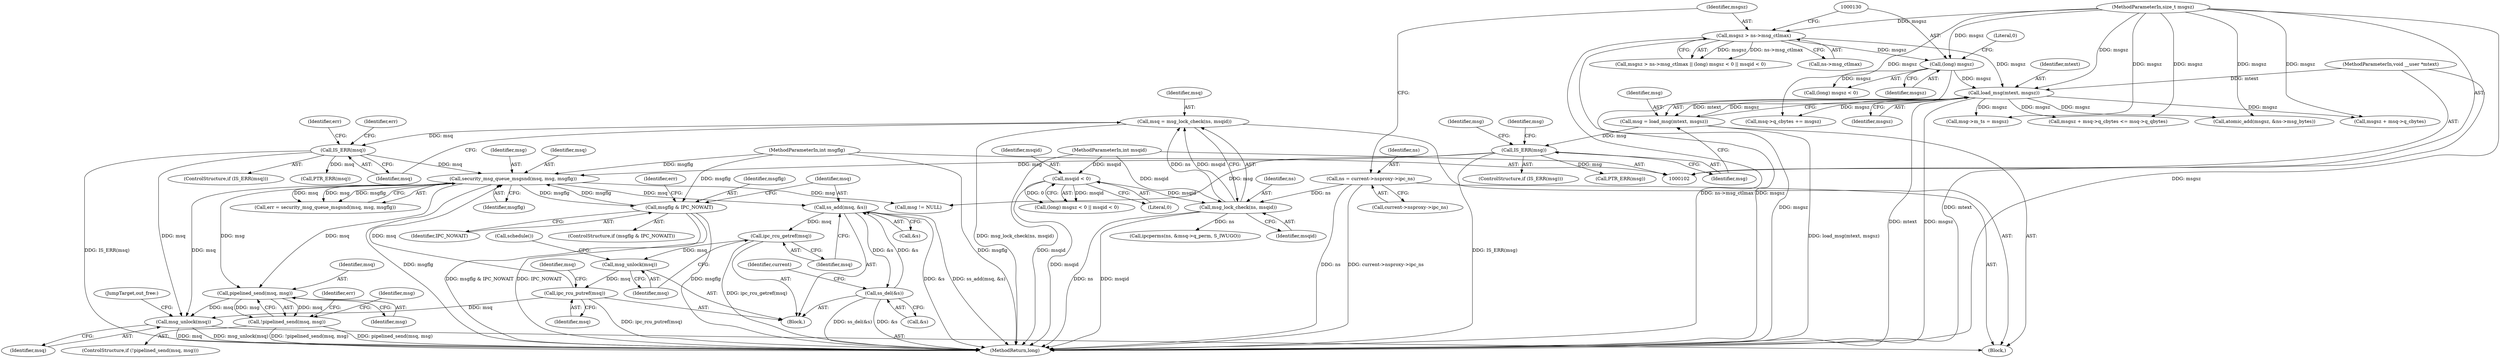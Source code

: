 digraph "1_linux_6062a8dc0517bce23e3c2f7d2fea5e22411269a3@API" {
"1000291" [label="(Call,pipelined_send(msq, msg))"];
"1000199" [label="(Call,security_msg_queue_msgsnd(msq, msg, msgflg))"];
"1000252" [label="(Call,ipc_rcu_putref(msq))"];
"1000244" [label="(Call,msg_unlock(msq))"];
"1000242" [label="(Call,ipc_rcu_getref(msq))"];
"1000238" [label="(Call,ss_add(msq, &s))"];
"1000266" [label="(Call,ss_del(&s))"];
"1000173" [label="(Call,IS_ERR(msq))"];
"1000167" [label="(Call,msq = msg_lock_check(ns, msqid))"];
"1000169" [label="(Call,msg_lock_check(ns, msqid))"];
"1000113" [label="(Call,ns = current->nsproxy->ipc_ns)"];
"1000133" [label="(Call,msqid < 0)"];
"1000103" [label="(MethodParameterIn,int msqid)"];
"1000152" [label="(Call,IS_ERR(msg))"];
"1000146" [label="(Call,msg = load_msg(mtext, msgsz))"];
"1000148" [label="(Call,load_msg(mtext, msgsz))"];
"1000105" [label="(MethodParameterIn,void __user *mtext)"];
"1000122" [label="(Call,msgsz > ns->msg_ctlmax)"];
"1000106" [label="(MethodParameterIn,size_t msgsz)"];
"1000129" [label="(Call,(long) msgsz)"];
"1000229" [label="(Call,msgflg & IPC_NOWAIT)"];
"1000107" [label="(MethodParameterIn,int msgflg)"];
"1000290" [label="(Call,!pipelined_send(msq, msg))"];
"1000331" [label="(Call,msg_unlock(msq))"];
"1000172" [label="(ControlStructure,if (IS_ERR(msq)))"];
"1000178" [label="(Call,PTR_ERR(msq))"];
"1000113" [label="(Call,ns = current->nsproxy->ipc_ns)"];
"1000132" [label="(Literal,0)"];
"1000234" [label="(Identifier,err)"];
"1000103" [label="(MethodParameterIn,int msqid)"];
"1000105" [label="(MethodParameterIn,void __user *mtext)"];
"1000162" [label="(Call,msg->m_ts = msgsz)"];
"1000242" [label="(Call,ipc_rcu_getref(msq))"];
"1000271" [label="(Identifier,current)"];
"1000122" [label="(Call,msgsz > ns->msg_ctlmax)"];
"1000131" [label="(Identifier,msgsz)"];
"1000150" [label="(Identifier,msgsz)"];
"1000253" [label="(Identifier,msq)"];
"1000182" [label="(Block,)"];
"1000152" [label="(Call,IS_ERR(msg))"];
"1000246" [label="(Call,schedule())"];
"1000243" [label="(Identifier,msq)"];
"1000240" [label="(Call,&s)"];
"1000331" [label="(Call,msg_unlock(msq))"];
"1000289" [label="(ControlStructure,if (!pipelined_send(msq, msg)))"];
"1000121" [label="(Call,msgsz > ns->msg_ctlmax || (long) msgsz < 0 || msqid < 0)"];
"1000342" [label="(MethodReturn,long)"];
"1000151" [label="(ControlStructure,if (IS_ERR(msg)))"];
"1000313" [label="(Call,atomic_add(msgsz, &ns->msg_bytes))"];
"1000148" [label="(Call,load_msg(mtext, msgsz))"];
"1000107" [label="(MethodParameterIn,int msgflg)"];
"1000147" [label="(Identifier,msg)"];
"1000239" [label="(Identifier,msq)"];
"1000177" [label="(Identifier,err)"];
"1000106" [label="(MethodParameterIn,size_t msgsz)"];
"1000146" [label="(Call,msg = load_msg(mtext, msgsz))"];
"1000168" [label="(Identifier,msq)"];
"1000115" [label="(Call,current->nsproxy->ipc_ns)"];
"1000304" [label="(Call,msq->q_cbytes += msgsz)"];
"1000156" [label="(Identifier,msg)"];
"1000133" [label="(Call,msqid < 0)"];
"1000149" [label="(Identifier,mtext)"];
"1000267" [label="(Call,&s)"];
"1000155" [label="(Call,PTR_ERR(msg))"];
"1000108" [label="(Block,)"];
"1000332" [label="(Identifier,msq)"];
"1000333" [label="(JumpTarget,out_free:)"];
"1000153" [label="(Identifier,msg)"];
"1000228" [label="(ControlStructure,if (msgflg & IPC_NOWAIT))"];
"1000230" [label="(Identifier,msgflg)"];
"1000124" [label="(Call,ns->msg_ctlmax)"];
"1000292" [label="(Identifier,msq)"];
"1000335" [label="(Call,msg != NULL)"];
"1000245" [label="(Identifier,msq)"];
"1000171" [label="(Identifier,msqid)"];
"1000266" [label="(Call,ss_del(&s))"];
"1000325" [label="(Identifier,err)"];
"1000129" [label="(Call,(long) msgsz)"];
"1000238" [label="(Call,ss_add(msq, &s))"];
"1000135" [label="(Literal,0)"];
"1000200" [label="(Identifier,msq)"];
"1000209" [label="(Call,msgsz + msq->q_cbytes)"];
"1000197" [label="(Call,err = security_msg_queue_msgsnd(msq, msg, msgflg))"];
"1000244" [label="(Call,msg_unlock(msq))"];
"1000229" [label="(Call,msgflg & IPC_NOWAIT)"];
"1000170" [label="(Identifier,ns)"];
"1000293" [label="(Identifier,msg)"];
"1000128" [label="(Call,(long) msgsz < 0)"];
"1000208" [label="(Call,msgsz + msq->q_cbytes <= msq->q_qbytes)"];
"1000185" [label="(Identifier,err)"];
"1000290" [label="(Call,!pipelined_send(msq, msg))"];
"1000114" [label="(Identifier,ns)"];
"1000231" [label="(Identifier,IPC_NOWAIT)"];
"1000201" [label="(Identifier,msg)"];
"1000291" [label="(Call,pipelined_send(msq, msg))"];
"1000298" [label="(Identifier,msg)"];
"1000202" [label="(Identifier,msgflg)"];
"1000169" [label="(Call,msg_lock_check(ns, msqid))"];
"1000199" [label="(Call,security_msg_queue_msgsnd(msq, msg, msgflg))"];
"1000174" [label="(Identifier,msq)"];
"1000159" [label="(Identifier,msg)"];
"1000127" [label="(Call,(long) msgsz < 0 || msqid < 0)"];
"1000252" [label="(Call,ipc_rcu_putref(msq))"];
"1000123" [label="(Identifier,msgsz)"];
"1000257" [label="(Identifier,msq)"];
"1000189" [label="(Call,ipcperms(ns, &msq->q_perm, S_IWUGO))"];
"1000173" [label="(Call,IS_ERR(msq))"];
"1000167" [label="(Call,msq = msg_lock_check(ns, msqid))"];
"1000134" [label="(Identifier,msqid)"];
"1000291" -> "1000290"  [label="AST: "];
"1000291" -> "1000293"  [label="CFG: "];
"1000292" -> "1000291"  [label="AST: "];
"1000293" -> "1000291"  [label="AST: "];
"1000290" -> "1000291"  [label="CFG: "];
"1000291" -> "1000290"  [label="DDG: msq"];
"1000291" -> "1000290"  [label="DDG: msg"];
"1000199" -> "1000291"  [label="DDG: msq"];
"1000199" -> "1000291"  [label="DDG: msg"];
"1000291" -> "1000331"  [label="DDG: msq"];
"1000199" -> "1000197"  [label="AST: "];
"1000199" -> "1000202"  [label="CFG: "];
"1000200" -> "1000199"  [label="AST: "];
"1000201" -> "1000199"  [label="AST: "];
"1000202" -> "1000199"  [label="AST: "];
"1000197" -> "1000199"  [label="CFG: "];
"1000199" -> "1000342"  [label="DDG: msgflg"];
"1000199" -> "1000197"  [label="DDG: msq"];
"1000199" -> "1000197"  [label="DDG: msg"];
"1000199" -> "1000197"  [label="DDG: msgflg"];
"1000252" -> "1000199"  [label="DDG: msq"];
"1000173" -> "1000199"  [label="DDG: msq"];
"1000152" -> "1000199"  [label="DDG: msg"];
"1000229" -> "1000199"  [label="DDG: msgflg"];
"1000107" -> "1000199"  [label="DDG: msgflg"];
"1000199" -> "1000229"  [label="DDG: msgflg"];
"1000199" -> "1000238"  [label="DDG: msq"];
"1000199" -> "1000331"  [label="DDG: msq"];
"1000199" -> "1000335"  [label="DDG: msg"];
"1000252" -> "1000182"  [label="AST: "];
"1000252" -> "1000253"  [label="CFG: "];
"1000253" -> "1000252"  [label="AST: "];
"1000257" -> "1000252"  [label="CFG: "];
"1000252" -> "1000342"  [label="DDG: ipc_rcu_putref(msq)"];
"1000244" -> "1000252"  [label="DDG: msq"];
"1000252" -> "1000331"  [label="DDG: msq"];
"1000244" -> "1000182"  [label="AST: "];
"1000244" -> "1000245"  [label="CFG: "];
"1000245" -> "1000244"  [label="AST: "];
"1000246" -> "1000244"  [label="CFG: "];
"1000242" -> "1000244"  [label="DDG: msq"];
"1000242" -> "1000182"  [label="AST: "];
"1000242" -> "1000243"  [label="CFG: "];
"1000243" -> "1000242"  [label="AST: "];
"1000245" -> "1000242"  [label="CFG: "];
"1000242" -> "1000342"  [label="DDG: ipc_rcu_getref(msq)"];
"1000238" -> "1000242"  [label="DDG: msq"];
"1000238" -> "1000182"  [label="AST: "];
"1000238" -> "1000240"  [label="CFG: "];
"1000239" -> "1000238"  [label="AST: "];
"1000240" -> "1000238"  [label="AST: "];
"1000243" -> "1000238"  [label="CFG: "];
"1000238" -> "1000342"  [label="DDG: &s"];
"1000238" -> "1000342"  [label="DDG: ss_add(msq, &s)"];
"1000266" -> "1000238"  [label="DDG: &s"];
"1000238" -> "1000266"  [label="DDG: &s"];
"1000266" -> "1000182"  [label="AST: "];
"1000266" -> "1000267"  [label="CFG: "];
"1000267" -> "1000266"  [label="AST: "];
"1000271" -> "1000266"  [label="CFG: "];
"1000266" -> "1000342"  [label="DDG: &s"];
"1000266" -> "1000342"  [label="DDG: ss_del(&s)"];
"1000173" -> "1000172"  [label="AST: "];
"1000173" -> "1000174"  [label="CFG: "];
"1000174" -> "1000173"  [label="AST: "];
"1000177" -> "1000173"  [label="CFG: "];
"1000185" -> "1000173"  [label="CFG: "];
"1000173" -> "1000342"  [label="DDG: IS_ERR(msq)"];
"1000167" -> "1000173"  [label="DDG: msq"];
"1000173" -> "1000178"  [label="DDG: msq"];
"1000173" -> "1000331"  [label="DDG: msq"];
"1000167" -> "1000108"  [label="AST: "];
"1000167" -> "1000169"  [label="CFG: "];
"1000168" -> "1000167"  [label="AST: "];
"1000169" -> "1000167"  [label="AST: "];
"1000174" -> "1000167"  [label="CFG: "];
"1000167" -> "1000342"  [label="DDG: msg_lock_check(ns, msqid)"];
"1000169" -> "1000167"  [label="DDG: ns"];
"1000169" -> "1000167"  [label="DDG: msqid"];
"1000169" -> "1000171"  [label="CFG: "];
"1000170" -> "1000169"  [label="AST: "];
"1000171" -> "1000169"  [label="AST: "];
"1000169" -> "1000342"  [label="DDG: msqid"];
"1000169" -> "1000342"  [label="DDG: ns"];
"1000113" -> "1000169"  [label="DDG: ns"];
"1000133" -> "1000169"  [label="DDG: msqid"];
"1000103" -> "1000169"  [label="DDG: msqid"];
"1000169" -> "1000189"  [label="DDG: ns"];
"1000113" -> "1000108"  [label="AST: "];
"1000113" -> "1000115"  [label="CFG: "];
"1000114" -> "1000113"  [label="AST: "];
"1000115" -> "1000113"  [label="AST: "];
"1000123" -> "1000113"  [label="CFG: "];
"1000113" -> "1000342"  [label="DDG: ns"];
"1000113" -> "1000342"  [label="DDG: current->nsproxy->ipc_ns"];
"1000133" -> "1000127"  [label="AST: "];
"1000133" -> "1000135"  [label="CFG: "];
"1000134" -> "1000133"  [label="AST: "];
"1000135" -> "1000133"  [label="AST: "];
"1000127" -> "1000133"  [label="CFG: "];
"1000133" -> "1000342"  [label="DDG: msqid"];
"1000133" -> "1000127"  [label="DDG: msqid"];
"1000133" -> "1000127"  [label="DDG: 0"];
"1000103" -> "1000133"  [label="DDG: msqid"];
"1000103" -> "1000102"  [label="AST: "];
"1000103" -> "1000342"  [label="DDG: msqid"];
"1000152" -> "1000151"  [label="AST: "];
"1000152" -> "1000153"  [label="CFG: "];
"1000153" -> "1000152"  [label="AST: "];
"1000156" -> "1000152"  [label="CFG: "];
"1000159" -> "1000152"  [label="CFG: "];
"1000152" -> "1000342"  [label="DDG: IS_ERR(msg)"];
"1000146" -> "1000152"  [label="DDG: msg"];
"1000152" -> "1000155"  [label="DDG: msg"];
"1000152" -> "1000335"  [label="DDG: msg"];
"1000146" -> "1000108"  [label="AST: "];
"1000146" -> "1000148"  [label="CFG: "];
"1000147" -> "1000146"  [label="AST: "];
"1000148" -> "1000146"  [label="AST: "];
"1000153" -> "1000146"  [label="CFG: "];
"1000146" -> "1000342"  [label="DDG: load_msg(mtext, msgsz)"];
"1000148" -> "1000146"  [label="DDG: mtext"];
"1000148" -> "1000146"  [label="DDG: msgsz"];
"1000148" -> "1000150"  [label="CFG: "];
"1000149" -> "1000148"  [label="AST: "];
"1000150" -> "1000148"  [label="AST: "];
"1000148" -> "1000342"  [label="DDG: mtext"];
"1000148" -> "1000342"  [label="DDG: msgsz"];
"1000105" -> "1000148"  [label="DDG: mtext"];
"1000122" -> "1000148"  [label="DDG: msgsz"];
"1000129" -> "1000148"  [label="DDG: msgsz"];
"1000106" -> "1000148"  [label="DDG: msgsz"];
"1000148" -> "1000162"  [label="DDG: msgsz"];
"1000148" -> "1000208"  [label="DDG: msgsz"];
"1000148" -> "1000209"  [label="DDG: msgsz"];
"1000148" -> "1000304"  [label="DDG: msgsz"];
"1000148" -> "1000313"  [label="DDG: msgsz"];
"1000105" -> "1000102"  [label="AST: "];
"1000105" -> "1000342"  [label="DDG: mtext"];
"1000122" -> "1000121"  [label="AST: "];
"1000122" -> "1000124"  [label="CFG: "];
"1000123" -> "1000122"  [label="AST: "];
"1000124" -> "1000122"  [label="AST: "];
"1000130" -> "1000122"  [label="CFG: "];
"1000121" -> "1000122"  [label="CFG: "];
"1000122" -> "1000342"  [label="DDG: msgsz"];
"1000122" -> "1000342"  [label="DDG: ns->msg_ctlmax"];
"1000122" -> "1000121"  [label="DDG: msgsz"];
"1000122" -> "1000121"  [label="DDG: ns->msg_ctlmax"];
"1000106" -> "1000122"  [label="DDG: msgsz"];
"1000122" -> "1000129"  [label="DDG: msgsz"];
"1000106" -> "1000102"  [label="AST: "];
"1000106" -> "1000342"  [label="DDG: msgsz"];
"1000106" -> "1000129"  [label="DDG: msgsz"];
"1000106" -> "1000162"  [label="DDG: msgsz"];
"1000106" -> "1000208"  [label="DDG: msgsz"];
"1000106" -> "1000209"  [label="DDG: msgsz"];
"1000106" -> "1000304"  [label="DDG: msgsz"];
"1000106" -> "1000313"  [label="DDG: msgsz"];
"1000129" -> "1000128"  [label="AST: "];
"1000129" -> "1000131"  [label="CFG: "];
"1000130" -> "1000129"  [label="AST: "];
"1000131" -> "1000129"  [label="AST: "];
"1000132" -> "1000129"  [label="CFG: "];
"1000129" -> "1000342"  [label="DDG: msgsz"];
"1000129" -> "1000128"  [label="DDG: msgsz"];
"1000229" -> "1000228"  [label="AST: "];
"1000229" -> "1000231"  [label="CFG: "];
"1000230" -> "1000229"  [label="AST: "];
"1000231" -> "1000229"  [label="AST: "];
"1000234" -> "1000229"  [label="CFG: "];
"1000239" -> "1000229"  [label="CFG: "];
"1000229" -> "1000342"  [label="DDG: msgflg & IPC_NOWAIT"];
"1000229" -> "1000342"  [label="DDG: IPC_NOWAIT"];
"1000229" -> "1000342"  [label="DDG: msgflg"];
"1000107" -> "1000229"  [label="DDG: msgflg"];
"1000107" -> "1000102"  [label="AST: "];
"1000107" -> "1000342"  [label="DDG: msgflg"];
"1000290" -> "1000289"  [label="AST: "];
"1000298" -> "1000290"  [label="CFG: "];
"1000325" -> "1000290"  [label="CFG: "];
"1000290" -> "1000342"  [label="DDG: pipelined_send(msq, msg)"];
"1000290" -> "1000342"  [label="DDG: !pipelined_send(msq, msg)"];
"1000331" -> "1000108"  [label="AST: "];
"1000331" -> "1000332"  [label="CFG: "];
"1000332" -> "1000331"  [label="AST: "];
"1000333" -> "1000331"  [label="CFG: "];
"1000331" -> "1000342"  [label="DDG: msg_unlock(msq)"];
"1000331" -> "1000342"  [label="DDG: msq"];
}
